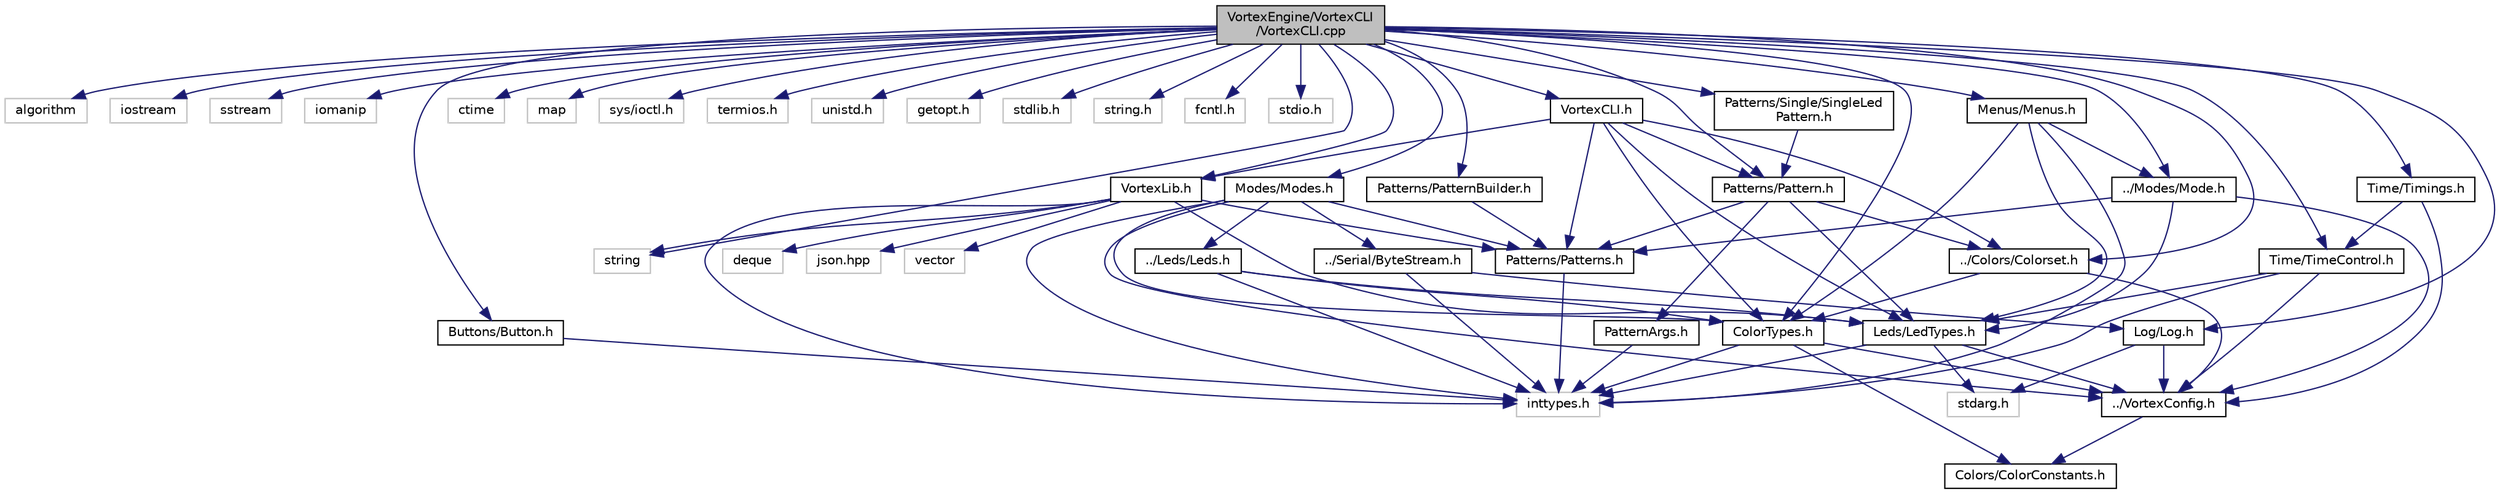 digraph "VortexEngine/VortexCLI/VortexCLI.cpp"
{
 // INTERACTIVE_SVG=YES
 // LATEX_PDF_SIZE
  bgcolor="transparent";
  edge [fontname="Helvetica",fontsize="10",labelfontname="Helvetica",labelfontsize="10"];
  node [fontname="Helvetica",fontsize="10",shape=record];
  Node1 [label="VortexEngine/VortexCLI\l/VortexCLI.cpp",height=0.2,width=0.4,color="black", fillcolor="grey75", style="filled", fontcolor="black",tooltip=" "];
  Node1 -> Node2 [color="midnightblue",fontsize="10",style="solid"];
  Node2 [label="algorithm",height=0.2,width=0.4,color="grey75",tooltip=" "];
  Node1 -> Node3 [color="midnightblue",fontsize="10",style="solid"];
  Node3 [label="iostream",height=0.2,width=0.4,color="grey75",tooltip=" "];
  Node1 -> Node4 [color="midnightblue",fontsize="10",style="solid"];
  Node4 [label="sstream",height=0.2,width=0.4,color="grey75",tooltip=" "];
  Node1 -> Node5 [color="midnightblue",fontsize="10",style="solid"];
  Node5 [label="iomanip",height=0.2,width=0.4,color="grey75",tooltip=" "];
  Node1 -> Node6 [color="midnightblue",fontsize="10",style="solid"];
  Node6 [label="string",height=0.2,width=0.4,color="grey75",tooltip=" "];
  Node1 -> Node7 [color="midnightblue",fontsize="10",style="solid"];
  Node7 [label="ctime",height=0.2,width=0.4,color="grey75",tooltip=" "];
  Node1 -> Node8 [color="midnightblue",fontsize="10",style="solid"];
  Node8 [label="map",height=0.2,width=0.4,color="grey75",tooltip=" "];
  Node1 -> Node9 [color="midnightblue",fontsize="10",style="solid"];
  Node9 [label="sys/ioctl.h",height=0.2,width=0.4,color="grey75",tooltip=" "];
  Node1 -> Node10 [color="midnightblue",fontsize="10",style="solid"];
  Node10 [label="termios.h",height=0.2,width=0.4,color="grey75",tooltip=" "];
  Node1 -> Node11 [color="midnightblue",fontsize="10",style="solid"];
  Node11 [label="unistd.h",height=0.2,width=0.4,color="grey75",tooltip=" "];
  Node1 -> Node12 [color="midnightblue",fontsize="10",style="solid"];
  Node12 [label="getopt.h",height=0.2,width=0.4,color="grey75",tooltip=" "];
  Node1 -> Node13 [color="midnightblue",fontsize="10",style="solid"];
  Node13 [label="stdlib.h",height=0.2,width=0.4,color="grey75",tooltip=" "];
  Node1 -> Node14 [color="midnightblue",fontsize="10",style="solid"];
  Node14 [label="string.h",height=0.2,width=0.4,color="grey75",tooltip=" "];
  Node1 -> Node15 [color="midnightblue",fontsize="10",style="solid"];
  Node15 [label="fcntl.h",height=0.2,width=0.4,color="grey75",tooltip=" "];
  Node1 -> Node16 [color="midnightblue",fontsize="10",style="solid"];
  Node16 [label="stdio.h",height=0.2,width=0.4,color="grey75",tooltip=" "];
  Node1 -> Node17 [color="midnightblue",fontsize="10",style="solid"];
  Node17 [label="VortexCLI.h",height=0.2,width=0.4,color="black",URL="$VortexCLI_8h.html",tooltip=" "];
  Node17 -> Node18 [color="midnightblue",fontsize="10",style="solid"];
  Node18 [label="VortexLib.h",height=0.2,width=0.4,color="black",URL="$VortexLib_8h.html",tooltip=" "];
  Node18 -> Node19 [color="midnightblue",fontsize="10",style="solid"];
  Node19 [label="Patterns/Patterns.h",height=0.2,width=0.4,color="black",URL="$Patterns_8h.html",tooltip=" "];
  Node19 -> Node20 [color="midnightblue",fontsize="10",style="solid"];
  Node20 [label="inttypes.h",height=0.2,width=0.4,color="grey75",tooltip=" "];
  Node18 -> Node21 [color="midnightblue",fontsize="10",style="solid"];
  Node21 [label="Leds/LedTypes.h",height=0.2,width=0.4,color="black",URL="$LedTypes_8h.html",tooltip=" "];
  Node21 -> Node20 [color="midnightblue",fontsize="10",style="solid"];
  Node21 -> Node22 [color="midnightblue",fontsize="10",style="solid"];
  Node22 [label="stdarg.h",height=0.2,width=0.4,color="grey75",tooltip=" "];
  Node21 -> Node23 [color="midnightblue",fontsize="10",style="solid"];
  Node23 [label="../VortexConfig.h",height=0.2,width=0.4,color="black",URL="$VortexConfig_8h.html",tooltip=" "];
  Node23 -> Node24 [color="midnightblue",fontsize="10",style="solid"];
  Node24 [label="Colors/ColorConstants.h",height=0.2,width=0.4,color="black",URL="$ColorConstants_8h.html",tooltip=" "];
  Node18 -> Node25 [color="midnightblue",fontsize="10",style="solid"];
  Node25 [label="json.hpp",height=0.2,width=0.4,color="grey75",tooltip=" "];
  Node18 -> Node20 [color="midnightblue",fontsize="10",style="solid"];
  Node18 -> Node26 [color="midnightblue",fontsize="10",style="solid"];
  Node26 [label="vector",height=0.2,width=0.4,color="grey75",tooltip=" "];
  Node18 -> Node6 [color="midnightblue",fontsize="10",style="solid"];
  Node18 -> Node27 [color="midnightblue",fontsize="10",style="solid"];
  Node27 [label="deque",height=0.2,width=0.4,color="grey75",tooltip=" "];
  Node17 -> Node19 [color="midnightblue",fontsize="10",style="solid"];
  Node17 -> Node28 [color="midnightblue",fontsize="10",style="solid"];
  Node28 [label="Patterns/Pattern.h",height=0.2,width=0.4,color="black",URL="$Pattern_8h.html",tooltip=" "];
  Node28 -> Node21 [color="midnightblue",fontsize="10",style="solid"];
  Node28 -> Node29 [color="midnightblue",fontsize="10",style="solid"];
  Node29 [label="../Colors/Colorset.h",height=0.2,width=0.4,color="black",URL="$Colorset_8h.html",tooltip=" "];
  Node29 -> Node30 [color="midnightblue",fontsize="10",style="solid"];
  Node30 [label="ColorTypes.h",height=0.2,width=0.4,color="black",URL="$ColorTypes_8h.html",tooltip=" "];
  Node30 -> Node20 [color="midnightblue",fontsize="10",style="solid"];
  Node30 -> Node23 [color="midnightblue",fontsize="10",style="solid"];
  Node30 -> Node24 [color="midnightblue",fontsize="10",style="solid"];
  Node29 -> Node23 [color="midnightblue",fontsize="10",style="solid"];
  Node28 -> Node19 [color="midnightblue",fontsize="10",style="solid"];
  Node28 -> Node31 [color="midnightblue",fontsize="10",style="solid"];
  Node31 [label="PatternArgs.h",height=0.2,width=0.4,color="black",URL="$PatternArgs_8h.html",tooltip=" "];
  Node31 -> Node20 [color="midnightblue",fontsize="10",style="solid"];
  Node17 -> Node30 [color="midnightblue",fontsize="10",style="solid"];
  Node17 -> Node29 [color="midnightblue",fontsize="10",style="solid"];
  Node17 -> Node21 [color="midnightblue",fontsize="10",style="solid"];
  Node1 -> Node32 [color="midnightblue",fontsize="10",style="solid"];
  Node32 [label="Log/Log.h",height=0.2,width=0.4,color="black",URL="$Log_8h.html",tooltip=" "];
  Node32 -> Node22 [color="midnightblue",fontsize="10",style="solid"];
  Node32 -> Node23 [color="midnightblue",fontsize="10",style="solid"];
  Node1 -> Node18 [color="midnightblue",fontsize="10",style="solid"];
  Node1 -> Node33 [color="midnightblue",fontsize="10",style="solid"];
  Node33 [label="Patterns/PatternBuilder.h",height=0.2,width=0.4,color="black",URL="$PatternBuilder_8h.html",tooltip=" "];
  Node33 -> Node19 [color="midnightblue",fontsize="10",style="solid"];
  Node1 -> Node34 [color="midnightblue",fontsize="10",style="solid"];
  Node34 [label="Time/TimeControl.h",height=0.2,width=0.4,color="black",URL="$TimeControl_8h.html",tooltip=" "];
  Node34 -> Node20 [color="midnightblue",fontsize="10",style="solid"];
  Node34 -> Node23 [color="midnightblue",fontsize="10",style="solid"];
  Node34 -> Node21 [color="midnightblue",fontsize="10",style="solid"];
  Node1 -> Node30 [color="midnightblue",fontsize="10",style="solid"];
  Node1 -> Node29 [color="midnightblue",fontsize="10",style="solid"];
  Node1 -> Node35 [color="midnightblue",fontsize="10",style="solid"];
  Node35 [label="Buttons/Button.h",height=0.2,width=0.4,color="black",URL="$Button_8h.html",tooltip=" "];
  Node35 -> Node20 [color="midnightblue",fontsize="10",style="solid"];
  Node1 -> Node36 [color="midnightblue",fontsize="10",style="solid"];
  Node36 [label="Time/Timings.h",height=0.2,width=0.4,color="black",URL="$Timings_8h.html",tooltip=" "];
  Node36 -> Node34 [color="midnightblue",fontsize="10",style="solid"];
  Node36 -> Node23 [color="midnightblue",fontsize="10",style="solid"];
  Node1 -> Node37 [color="midnightblue",fontsize="10",style="solid"];
  Node37 [label="Menus/Menus.h",height=0.2,width=0.4,color="black",URL="$Menus_8h.html",tooltip=" "];
  Node37 -> Node20 [color="midnightblue",fontsize="10",style="solid"];
  Node37 -> Node30 [color="midnightblue",fontsize="10",style="solid"];
  Node37 -> Node21 [color="midnightblue",fontsize="10",style="solid"];
  Node37 -> Node38 [color="midnightblue",fontsize="10",style="solid"];
  Node38 [label="../Modes/Mode.h",height=0.2,width=0.4,color="black",URL="$Mode_8h.html",tooltip=" "];
  Node38 -> Node21 [color="midnightblue",fontsize="10",style="solid"];
  Node38 -> Node19 [color="midnightblue",fontsize="10",style="solid"];
  Node38 -> Node23 [color="midnightblue",fontsize="10",style="solid"];
  Node1 -> Node39 [color="midnightblue",fontsize="10",style="solid"];
  Node39 [label="Modes/Modes.h",height=0.2,width=0.4,color="black",URL="$Modes_8h.html",tooltip=" "];
  Node39 -> Node40 [color="midnightblue",fontsize="10",style="solid"];
  Node40 [label="../Serial/ByteStream.h",height=0.2,width=0.4,color="black",URL="$ByteStream_8h.html",tooltip=" "];
  Node40 -> Node20 [color="midnightblue",fontsize="10",style="solid"];
  Node40 -> Node32 [color="midnightblue",fontsize="10",style="solid"];
  Node39 -> Node30 [color="midnightblue",fontsize="10",style="solid"];
  Node39 -> Node19 [color="midnightblue",fontsize="10",style="solid"];
  Node39 -> Node41 [color="midnightblue",fontsize="10",style="solid"];
  Node41 [label="../Leds/Leds.h",height=0.2,width=0.4,color="black",URL="$Leds_8h.html",tooltip=" "];
  Node41 -> Node20 [color="midnightblue",fontsize="10",style="solid"];
  Node41 -> Node30 [color="midnightblue",fontsize="10",style="solid"];
  Node41 -> Node21 [color="midnightblue",fontsize="10",style="solid"];
  Node39 -> Node23 [color="midnightblue",fontsize="10",style="solid"];
  Node39 -> Node20 [color="midnightblue",fontsize="10",style="solid"];
  Node1 -> Node38 [color="midnightblue",fontsize="10",style="solid"];
  Node1 -> Node28 [color="midnightblue",fontsize="10",style="solid"];
  Node1 -> Node42 [color="midnightblue",fontsize="10",style="solid"];
  Node42 [label="Patterns/Single/SingleLed\lPattern.h",height=0.2,width=0.4,color="black",URL="$SingleLedPattern_8h.html",tooltip=" "];
  Node42 -> Node28 [color="midnightblue",fontsize="10",style="solid"];
}
